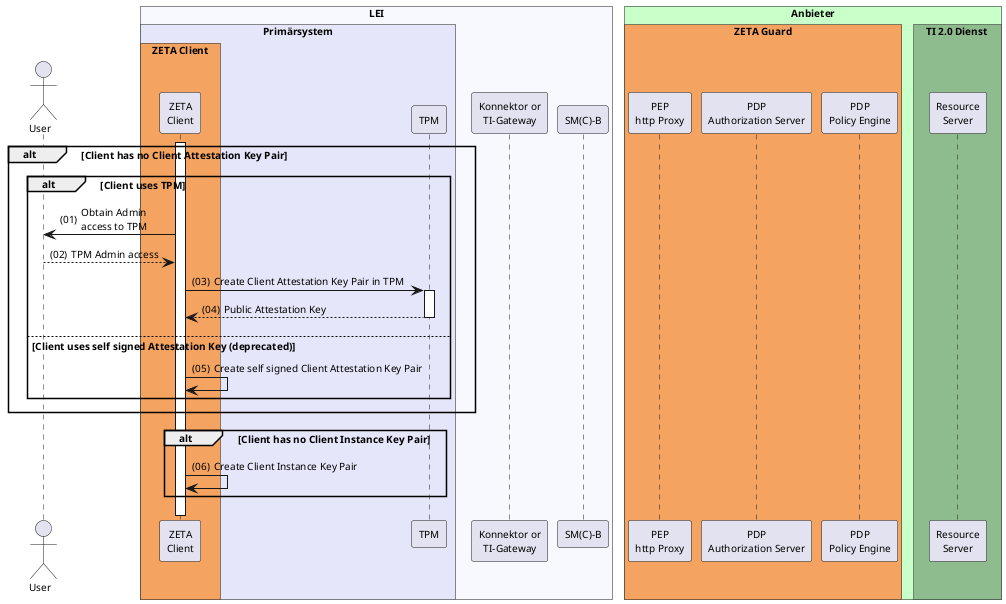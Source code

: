 @startuml "SM-B-Auth-token-exchange"
autonumber "(00)"
skinparam defaultFontSize 10
skinparam defaultFontName Helvetica
skinparam DefaultMonospacedFontName Courier
skinparam lengthAdjust none
skinparam sequenceReferenceBackgroundColor White
skinparam SequenceReferenceFontSize 12
/'skinparam SequenceReferenceFontStyle bold
'/


!pragma teoz true

Actor User
box "LEI" #GhostWhite
  box "Primärsystem" #Lavender
    box "ZETA Client" #SandyBrown
      participant Client as "ZETA\nClient"
    end box
    participant TPM as "TPM"
  end box
  participant Konnektor as "Konnektor or\nTI-Gateway"
  participant SMB as "SM(C)-B"
end box

box "Anbieter" #TECHNOLOGY
  box "ZETA Guard" #SandyBrown
    participant HP as "PEP\nhttp Proxy"
    participant AuthS as "PDP\nAuthorization Server" 
    participant PE as "PDP\nPolicy Engine"
  end box
    box TI 2.0 Dienst #DarkSeaGreen
      participant RS as "Resource\nServer"
    end box
end box

activate Client
alt Client has no Client Attestation Key Pair
  alt Client uses TPM
    Client -> User: Obtain Admin\naccess to TPM
    User --> Client: TPM Admin access
    Client -> TPM: Create Client Attestation Key Pair in TPM
    activate TPM
    TPM --> Client: Public Attestation Key
    deactivate TPM
  else Client uses self signed Attestation Key (deprecated)
    Client -> Client: Create self signed Client Attestation Key Pair
  end
end
alt Client has no Client Instance Key Pair
  Client -> Client: Create Client Instance Key Pair
end

deactivate Client

@enduml